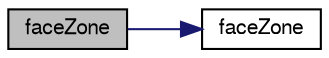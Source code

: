 digraph "faceZone"
{
  bgcolor="transparent";
  edge [fontname="FreeSans",fontsize="10",labelfontname="FreeSans",labelfontsize="10"];
  node [fontname="FreeSans",fontsize="10",shape=record];
  rankdir="LR";
  Node5 [label="faceZone",height=0.2,width=0.4,color="black", fillcolor="grey75", style="filled", fontcolor="black"];
  Node5 -> Node6 [color="midnightblue",fontsize="10",style="solid",fontname="FreeSans"];
  Node6 [label="faceZone",height=0.2,width=0.4,color="black",URL="$a27510.html#a454b8c1532ed3f6540b0d074328e8405",tooltip="Disallow default bitwise copy construct. "];
}
